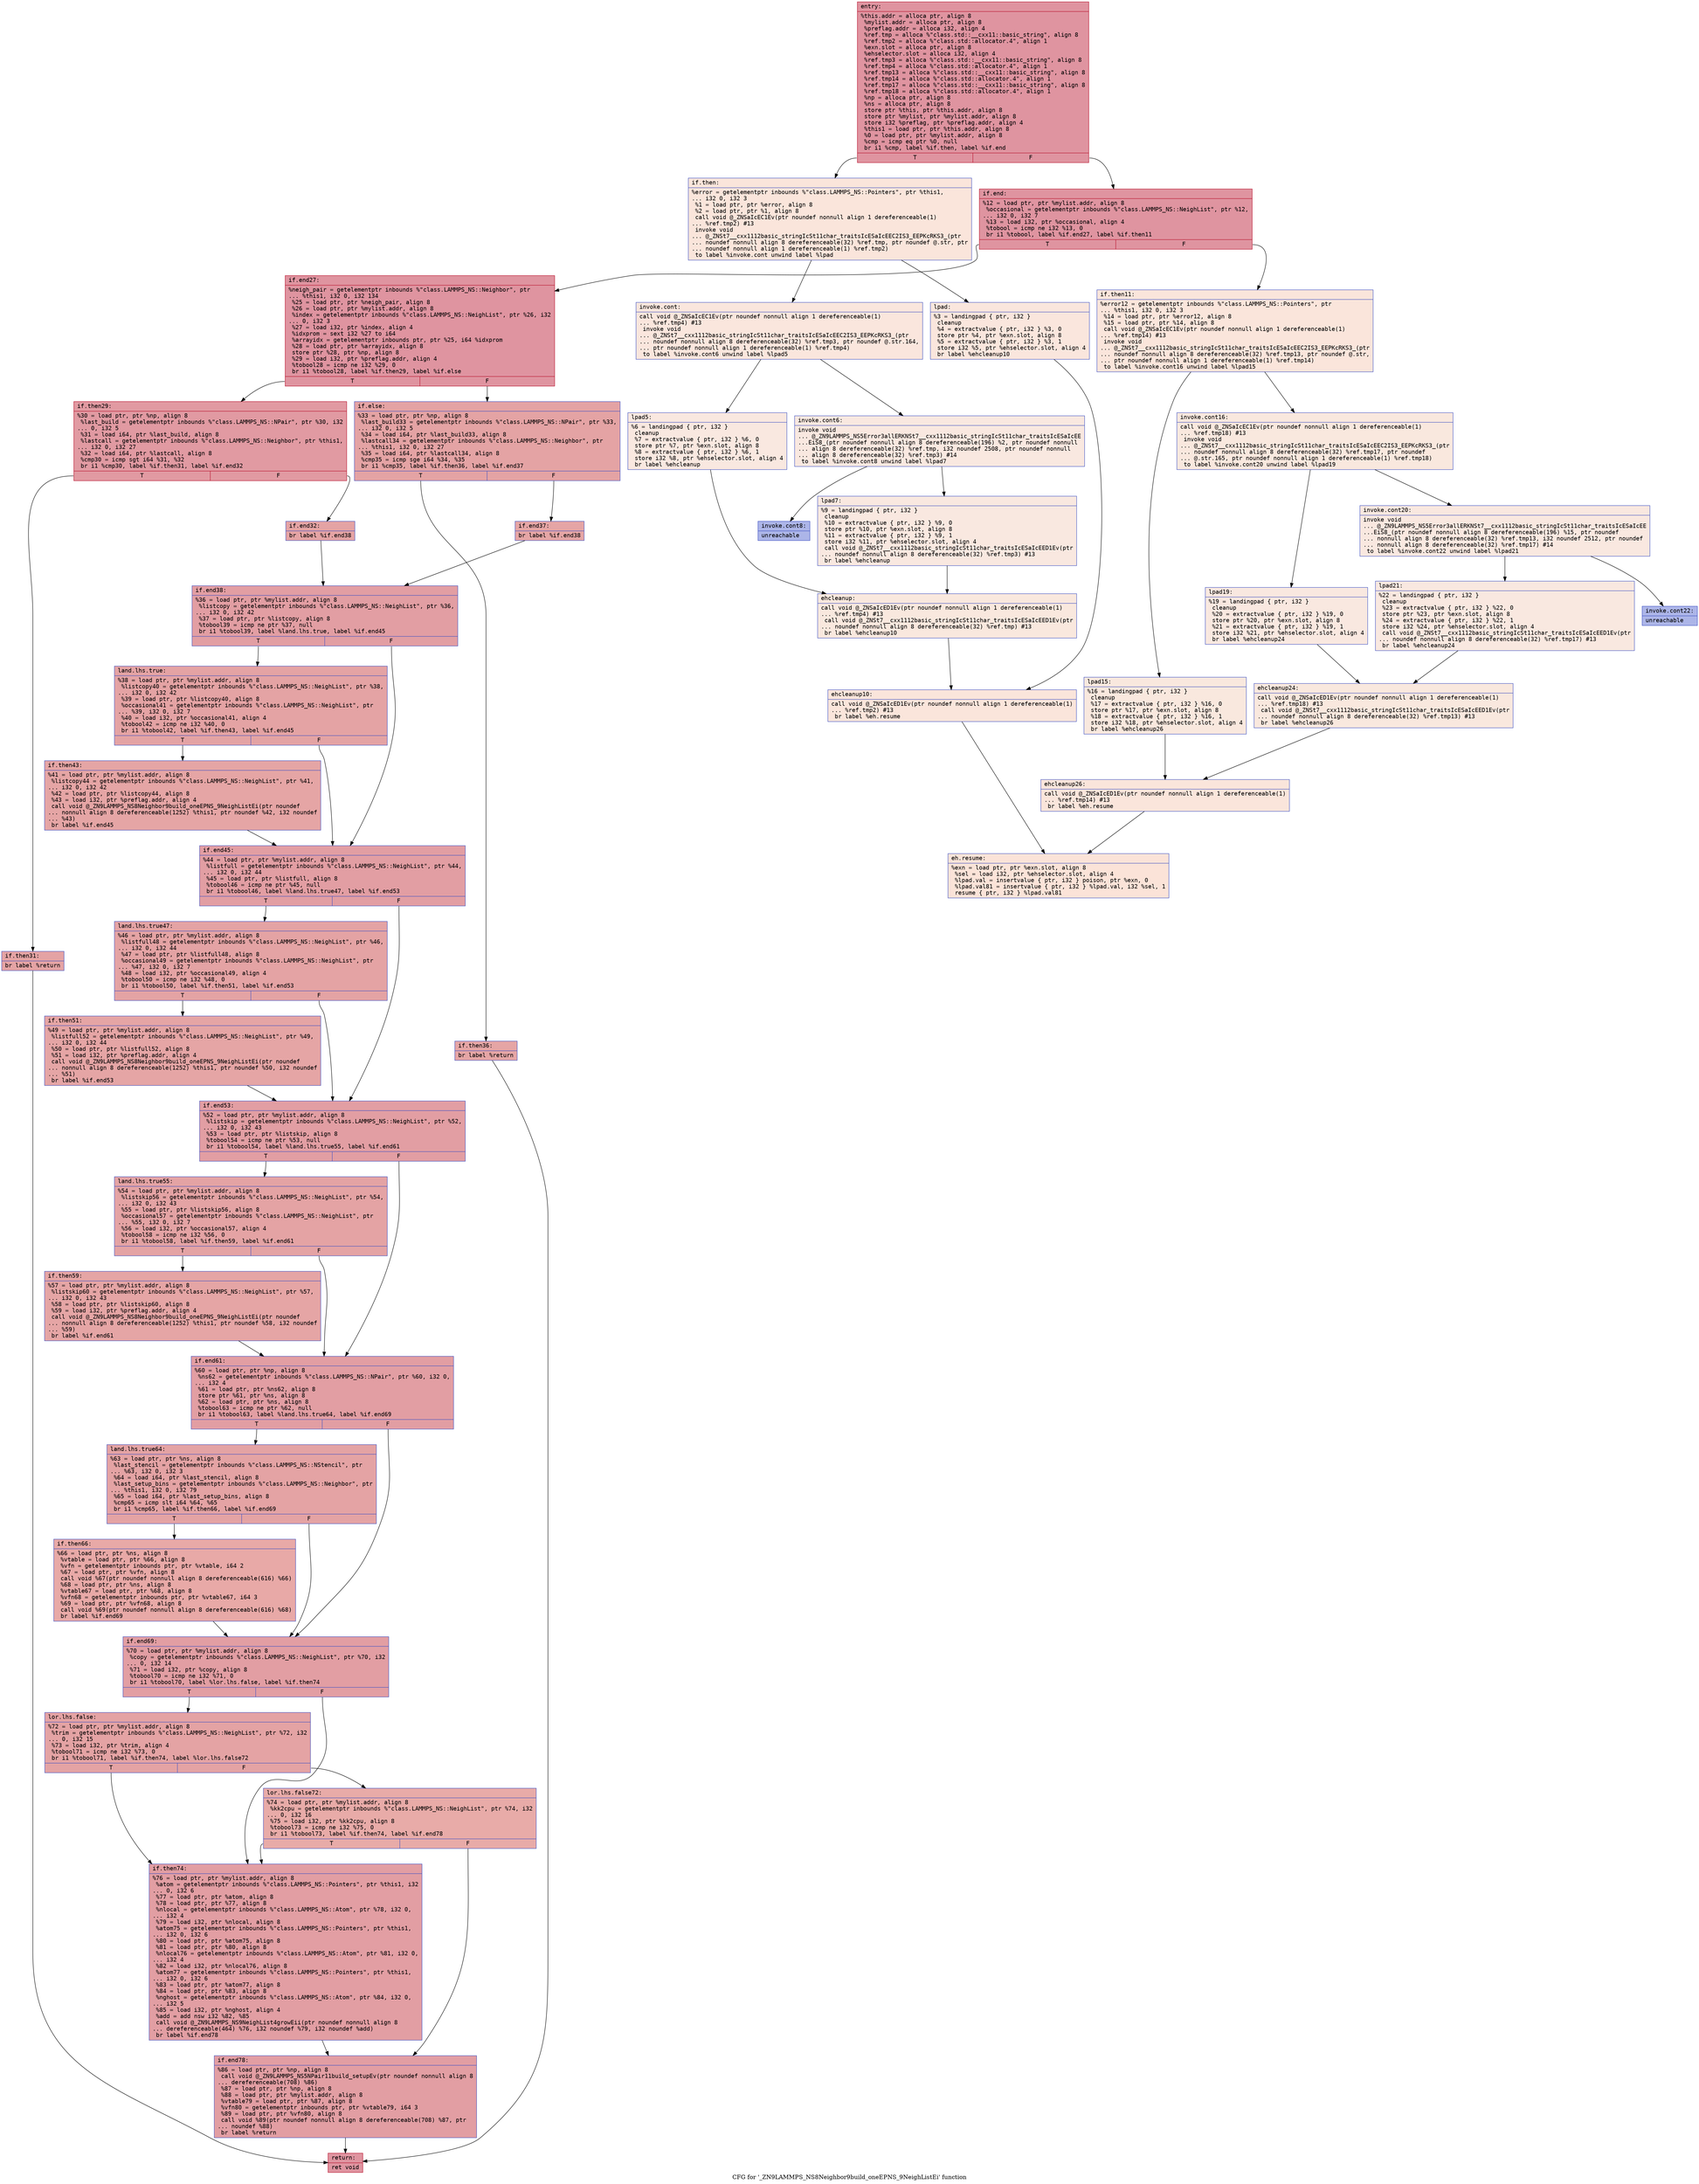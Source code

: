 digraph "CFG for '_ZN9LAMMPS_NS8Neighbor9build_oneEPNS_9NeighListEi' function" {
	label="CFG for '_ZN9LAMMPS_NS8Neighbor9build_oneEPNS_9NeighListEi' function";

	Node0x5563be05ecc0 [shape=record,color="#b70d28ff", style=filled, fillcolor="#b70d2870" fontname="Courier",label="{entry:\l|  %this.addr = alloca ptr, align 8\l  %mylist.addr = alloca ptr, align 8\l  %preflag.addr = alloca i32, align 4\l  %ref.tmp = alloca %\"class.std::__cxx11::basic_string\", align 8\l  %ref.tmp2 = alloca %\"class.std::allocator.4\", align 1\l  %exn.slot = alloca ptr, align 8\l  %ehselector.slot = alloca i32, align 4\l  %ref.tmp3 = alloca %\"class.std::__cxx11::basic_string\", align 8\l  %ref.tmp4 = alloca %\"class.std::allocator.4\", align 1\l  %ref.tmp13 = alloca %\"class.std::__cxx11::basic_string\", align 8\l  %ref.tmp14 = alloca %\"class.std::allocator.4\", align 1\l  %ref.tmp17 = alloca %\"class.std::__cxx11::basic_string\", align 8\l  %ref.tmp18 = alloca %\"class.std::allocator.4\", align 1\l  %np = alloca ptr, align 8\l  %ns = alloca ptr, align 8\l  store ptr %this, ptr %this.addr, align 8\l  store ptr %mylist, ptr %mylist.addr, align 8\l  store i32 %preflag, ptr %preflag.addr, align 4\l  %this1 = load ptr, ptr %this.addr, align 8\l  %0 = load ptr, ptr %mylist.addr, align 8\l  %cmp = icmp eq ptr %0, null\l  br i1 %cmp, label %if.then, label %if.end\l|{<s0>T|<s1>F}}"];
	Node0x5563be05ecc0:s0 -> Node0x5563be05fc50[tooltip="entry -> if.then\nProbability 0.00%" ];
	Node0x5563be05ecc0:s1 -> Node0x5563be05fcc0[tooltip="entry -> if.end\nProbability 100.00%" ];
	Node0x5563be05fc50 [shape=record,color="#3d50c3ff", style=filled, fillcolor="#f4c5ad70" fontname="Courier",label="{if.then:\l|  %error = getelementptr inbounds %\"class.LAMMPS_NS::Pointers\", ptr %this1,\l... i32 0, i32 3\l  %1 = load ptr, ptr %error, align 8\l  %2 = load ptr, ptr %1, align 8\l  call void @_ZNSaIcEC1Ev(ptr noundef nonnull align 1 dereferenceable(1)\l... %ref.tmp2) #13\l  invoke void\l... @_ZNSt7__cxx1112basic_stringIcSt11char_traitsIcESaIcEEC2IS3_EEPKcRKS3_(ptr\l... noundef nonnull align 8 dereferenceable(32) %ref.tmp, ptr noundef @.str, ptr\l... noundef nonnull align 1 dereferenceable(1) %ref.tmp2)\l          to label %invoke.cont unwind label %lpad\l}"];
	Node0x5563be05fc50 -> Node0x5563be060140[tooltip="if.then -> invoke.cont\nProbability 50.00%" ];
	Node0x5563be05fc50 -> Node0x5563be05f300[tooltip="if.then -> lpad\nProbability 50.00%" ];
	Node0x5563be060140 [shape=record,color="#3d50c3ff", style=filled, fillcolor="#f3c7b170" fontname="Courier",label="{invoke.cont:\l|  call void @_ZNSaIcEC1Ev(ptr noundef nonnull align 1 dereferenceable(1)\l... %ref.tmp4) #13\l  invoke void\l... @_ZNSt7__cxx1112basic_stringIcSt11char_traitsIcESaIcEEC2IS3_EEPKcRKS3_(ptr\l... noundef nonnull align 8 dereferenceable(32) %ref.tmp3, ptr noundef @.str.164,\l... ptr noundef nonnull align 1 dereferenceable(1) %ref.tmp4)\l          to label %invoke.cont6 unwind label %lpad5\l}"];
	Node0x5563be060140 -> Node0x5563be0606a0[tooltip="invoke.cont -> invoke.cont6\nProbability 50.00%" ];
	Node0x5563be060140 -> Node0x5563be0606f0[tooltip="invoke.cont -> lpad5\nProbability 50.00%" ];
	Node0x5563be0606a0 [shape=record,color="#3d50c3ff", style=filled, fillcolor="#f1ccb870" fontname="Courier",label="{invoke.cont6:\l|  invoke void\l... @_ZN9LAMMPS_NS5Error3allERKNSt7__cxx1112basic_stringIcSt11char_traitsIcESaIcEE\l...EiS8_(ptr noundef nonnull align 8 dereferenceable(196) %2, ptr noundef nonnull\l... align 8 dereferenceable(32) %ref.tmp, i32 noundef 2508, ptr noundef nonnull\l... align 8 dereferenceable(32) %ref.tmp3) #14\l          to label %invoke.cont8 unwind label %lpad7\l}"];
	Node0x5563be0606a0 -> Node0x5563be05f410[tooltip="invoke.cont6 -> invoke.cont8\nProbability 0.00%" ];
	Node0x5563be0606a0 -> Node0x5563be060910[tooltip="invoke.cont6 -> lpad7\nProbability 100.00%" ];
	Node0x5563be05f410 [shape=record,color="#3d50c3ff", style=filled, fillcolor="#4358cb70" fontname="Courier",label="{invoke.cont8:\l|  unreachable\l}"];
	Node0x5563be05f300 [shape=record,color="#3d50c3ff", style=filled, fillcolor="#f3c7b170" fontname="Courier",label="{lpad:\l|  %3 = landingpad \{ ptr, i32 \}\l          cleanup\l  %4 = extractvalue \{ ptr, i32 \} %3, 0\l  store ptr %4, ptr %exn.slot, align 8\l  %5 = extractvalue \{ ptr, i32 \} %3, 1\l  store i32 %5, ptr %ehselector.slot, align 4\l  br label %ehcleanup10\l}"];
	Node0x5563be05f300 -> Node0x5563be060e10[tooltip="lpad -> ehcleanup10\nProbability 100.00%" ];
	Node0x5563be0606f0 [shape=record,color="#3d50c3ff", style=filled, fillcolor="#f1ccb870" fontname="Courier",label="{lpad5:\l|  %6 = landingpad \{ ptr, i32 \}\l          cleanup\l  %7 = extractvalue \{ ptr, i32 \} %6, 0\l  store ptr %7, ptr %exn.slot, align 8\l  %8 = extractvalue \{ ptr, i32 \} %6, 1\l  store i32 %8, ptr %ehselector.slot, align 4\l  br label %ehcleanup\l}"];
	Node0x5563be0606f0 -> Node0x5563be061160[tooltip="lpad5 -> ehcleanup\nProbability 100.00%" ];
	Node0x5563be060910 [shape=record,color="#3d50c3ff", style=filled, fillcolor="#f1ccb870" fontname="Courier",label="{lpad7:\l|  %9 = landingpad \{ ptr, i32 \}\l          cleanup\l  %10 = extractvalue \{ ptr, i32 \} %9, 0\l  store ptr %10, ptr %exn.slot, align 8\l  %11 = extractvalue \{ ptr, i32 \} %9, 1\l  store i32 %11, ptr %ehselector.slot, align 4\l  call void @_ZNSt7__cxx1112basic_stringIcSt11char_traitsIcESaIcEED1Ev(ptr\l... noundef nonnull align 8 dereferenceable(32) %ref.tmp3) #13\l  br label %ehcleanup\l}"];
	Node0x5563be060910 -> Node0x5563be061160[tooltip="lpad7 -> ehcleanup\nProbability 100.00%" ];
	Node0x5563be061160 [shape=record,color="#3d50c3ff", style=filled, fillcolor="#f2cab570" fontname="Courier",label="{ehcleanup:\l|  call void @_ZNSaIcED1Ev(ptr noundef nonnull align 1 dereferenceable(1)\l... %ref.tmp4) #13\l  call void @_ZNSt7__cxx1112basic_stringIcSt11char_traitsIcESaIcEED1Ev(ptr\l... noundef nonnull align 8 dereferenceable(32) %ref.tmp) #13\l  br label %ehcleanup10\l}"];
	Node0x5563be061160 -> Node0x5563be060e10[tooltip="ehcleanup -> ehcleanup10\nProbability 100.00%" ];
	Node0x5563be060e10 [shape=record,color="#3d50c3ff", style=filled, fillcolor="#f4c5ad70" fontname="Courier",label="{ehcleanup10:\l|  call void @_ZNSaIcED1Ev(ptr noundef nonnull align 1 dereferenceable(1)\l... %ref.tmp2) #13\l  br label %eh.resume\l}"];
	Node0x5563be060e10 -> Node0x5563be061a10[tooltip="ehcleanup10 -> eh.resume\nProbability 100.00%" ];
	Node0x5563be05fcc0 [shape=record,color="#b70d28ff", style=filled, fillcolor="#b70d2870" fontname="Courier",label="{if.end:\l|  %12 = load ptr, ptr %mylist.addr, align 8\l  %occasional = getelementptr inbounds %\"class.LAMMPS_NS::NeighList\", ptr %12,\l... i32 0, i32 7\l  %13 = load i32, ptr %occasional, align 4\l  %tobool = icmp ne i32 %13, 0\l  br i1 %tobool, label %if.end27, label %if.then11\l|{<s0>T|<s1>F}}"];
	Node0x5563be05fcc0:s0 -> Node0x5563be061d50[tooltip="if.end -> if.end27\nProbability 100.00%" ];
	Node0x5563be05fcc0:s1 -> Node0x5563be061dd0[tooltip="if.end -> if.then11\nProbability 0.00%" ];
	Node0x5563be061dd0 [shape=record,color="#3d50c3ff", style=filled, fillcolor="#f4c5ad70" fontname="Courier",label="{if.then11:\l|  %error12 = getelementptr inbounds %\"class.LAMMPS_NS::Pointers\", ptr\l... %this1, i32 0, i32 3\l  %14 = load ptr, ptr %error12, align 8\l  %15 = load ptr, ptr %14, align 8\l  call void @_ZNSaIcEC1Ev(ptr noundef nonnull align 1 dereferenceable(1)\l... %ref.tmp14) #13\l  invoke void\l... @_ZNSt7__cxx1112basic_stringIcSt11char_traitsIcESaIcEEC2IS3_EEPKcRKS3_(ptr\l... noundef nonnull align 8 dereferenceable(32) %ref.tmp13, ptr noundef @.str,\l... ptr noundef nonnull align 1 dereferenceable(1) %ref.tmp14)\l          to label %invoke.cont16 unwind label %lpad15\l}"];
	Node0x5563be061dd0 -> Node0x5563be062260[tooltip="if.then11 -> invoke.cont16\nProbability 50.00%" ];
	Node0x5563be061dd0 -> Node0x5563be0622e0[tooltip="if.then11 -> lpad15\nProbability 50.00%" ];
	Node0x5563be062260 [shape=record,color="#3d50c3ff", style=filled, fillcolor="#f2cab570" fontname="Courier",label="{invoke.cont16:\l|  call void @_ZNSaIcEC1Ev(ptr noundef nonnull align 1 dereferenceable(1)\l... %ref.tmp18) #13\l  invoke void\l... @_ZNSt7__cxx1112basic_stringIcSt11char_traitsIcESaIcEEC2IS3_EEPKcRKS3_(ptr\l... noundef nonnull align 8 dereferenceable(32) %ref.tmp17, ptr noundef\l... @.str.165, ptr noundef nonnull align 1 dereferenceable(1) %ref.tmp18)\l          to label %invoke.cont20 unwind label %lpad19\l}"];
	Node0x5563be062260 -> Node0x5563be062600[tooltip="invoke.cont16 -> invoke.cont20\nProbability 50.00%" ];
	Node0x5563be062260 -> Node0x5563be062650[tooltip="invoke.cont16 -> lpad19\nProbability 50.00%" ];
	Node0x5563be062600 [shape=record,color="#3d50c3ff", style=filled, fillcolor="#f1ccb870" fontname="Courier",label="{invoke.cont20:\l|  invoke void\l... @_ZN9LAMMPS_NS5Error3allERKNSt7__cxx1112basic_stringIcSt11char_traitsIcESaIcEE\l...EiS8_(ptr noundef nonnull align 8 dereferenceable(196) %15, ptr noundef\l... nonnull align 8 dereferenceable(32) %ref.tmp13, i32 noundef 2512, ptr noundef\l... nonnull align 8 dereferenceable(32) %ref.tmp17) #14\l          to label %invoke.cont22 unwind label %lpad21\l}"];
	Node0x5563be062600 -> Node0x5563be0625b0[tooltip="invoke.cont20 -> invoke.cont22\nProbability 0.00%" ];
	Node0x5563be062600 -> Node0x5563be062970[tooltip="invoke.cont20 -> lpad21\nProbability 100.00%" ];
	Node0x5563be0625b0 [shape=record,color="#3d50c3ff", style=filled, fillcolor="#4358cb70" fontname="Courier",label="{invoke.cont22:\l|  unreachable\l}"];
	Node0x5563be0622e0 [shape=record,color="#3d50c3ff", style=filled, fillcolor="#f2cab570" fontname="Courier",label="{lpad15:\l|  %16 = landingpad \{ ptr, i32 \}\l          cleanup\l  %17 = extractvalue \{ ptr, i32 \} %16, 0\l  store ptr %17, ptr %exn.slot, align 8\l  %18 = extractvalue \{ ptr, i32 \} %16, 1\l  store i32 %18, ptr %ehselector.slot, align 4\l  br label %ehcleanup26\l}"];
	Node0x5563be0622e0 -> Node0x5563be062f30[tooltip="lpad15 -> ehcleanup26\nProbability 100.00%" ];
	Node0x5563be062650 [shape=record,color="#3d50c3ff", style=filled, fillcolor="#f1ccb870" fontname="Courier",label="{lpad19:\l|  %19 = landingpad \{ ptr, i32 \}\l          cleanup\l  %20 = extractvalue \{ ptr, i32 \} %19, 0\l  store ptr %20, ptr %exn.slot, align 8\l  %21 = extractvalue \{ ptr, i32 \} %19, 1\l  store i32 %21, ptr %ehselector.slot, align 4\l  br label %ehcleanup24\l}"];
	Node0x5563be062650 -> Node0x5563be063280[tooltip="lpad19 -> ehcleanup24\nProbability 100.00%" ];
	Node0x5563be062970 [shape=record,color="#3d50c3ff", style=filled, fillcolor="#f1ccb870" fontname="Courier",label="{lpad21:\l|  %22 = landingpad \{ ptr, i32 \}\l          cleanup\l  %23 = extractvalue \{ ptr, i32 \} %22, 0\l  store ptr %23, ptr %exn.slot, align 8\l  %24 = extractvalue \{ ptr, i32 \} %22, 1\l  store i32 %24, ptr %ehselector.slot, align 4\l  call void @_ZNSt7__cxx1112basic_stringIcSt11char_traitsIcESaIcEED1Ev(ptr\l... noundef nonnull align 8 dereferenceable(32) %ref.tmp17) #13\l  br label %ehcleanup24\l}"];
	Node0x5563be062970 -> Node0x5563be063280[tooltip="lpad21 -> ehcleanup24\nProbability 100.00%" ];
	Node0x5563be063280 [shape=record,color="#3d50c3ff", style=filled, fillcolor="#f2cab570" fontname="Courier",label="{ehcleanup24:\l|  call void @_ZNSaIcED1Ev(ptr noundef nonnull align 1 dereferenceable(1)\l... %ref.tmp18) #13\l  call void @_ZNSt7__cxx1112basic_stringIcSt11char_traitsIcESaIcEED1Ev(ptr\l... noundef nonnull align 8 dereferenceable(32) %ref.tmp13) #13\l  br label %ehcleanup26\l}"];
	Node0x5563be063280 -> Node0x5563be062f30[tooltip="ehcleanup24 -> ehcleanup26\nProbability 100.00%" ];
	Node0x5563be062f30 [shape=record,color="#3d50c3ff", style=filled, fillcolor="#f4c5ad70" fontname="Courier",label="{ehcleanup26:\l|  call void @_ZNSaIcED1Ev(ptr noundef nonnull align 1 dereferenceable(1)\l... %ref.tmp14) #13\l  br label %eh.resume\l}"];
	Node0x5563be062f30 -> Node0x5563be061a10[tooltip="ehcleanup26 -> eh.resume\nProbability 100.00%" ];
	Node0x5563be061d50 [shape=record,color="#b70d28ff", style=filled, fillcolor="#b70d2870" fontname="Courier",label="{if.end27:\l|  %neigh_pair = getelementptr inbounds %\"class.LAMMPS_NS::Neighbor\", ptr\l... %this1, i32 0, i32 134\l  %25 = load ptr, ptr %neigh_pair, align 8\l  %26 = load ptr, ptr %mylist.addr, align 8\l  %index = getelementptr inbounds %\"class.LAMMPS_NS::NeighList\", ptr %26, i32\l... 0, i32 3\l  %27 = load i32, ptr %index, align 4\l  %idxprom = sext i32 %27 to i64\l  %arrayidx = getelementptr inbounds ptr, ptr %25, i64 %idxprom\l  %28 = load ptr, ptr %arrayidx, align 8\l  store ptr %28, ptr %np, align 8\l  %29 = load i32, ptr %preflag.addr, align 4\l  %tobool28 = icmp ne i32 %29, 0\l  br i1 %tobool28, label %if.then29, label %if.else\l|{<s0>T|<s1>F}}"];
	Node0x5563be061d50:s0 -> Node0x5563be064580[tooltip="if.end27 -> if.then29\nProbability 62.50%" ];
	Node0x5563be061d50:s1 -> Node0x5563be064600[tooltip="if.end27 -> if.else\nProbability 37.50%" ];
	Node0x5563be064580 [shape=record,color="#b70d28ff", style=filled, fillcolor="#bb1b2c70" fontname="Courier",label="{if.then29:\l|  %30 = load ptr, ptr %np, align 8\l  %last_build = getelementptr inbounds %\"class.LAMMPS_NS::NPair\", ptr %30, i32\l... 0, i32 5\l  %31 = load i64, ptr %last_build, align 8\l  %lastcall = getelementptr inbounds %\"class.LAMMPS_NS::Neighbor\", ptr %this1,\l... i32 0, i32 27\l  %32 = load i64, ptr %lastcall, align 8\l  %cmp30 = icmp sgt i64 %31, %32\l  br i1 %cmp30, label %if.then31, label %if.end32\l|{<s0>T|<s1>F}}"];
	Node0x5563be064580:s0 -> Node0x5563be064b10[tooltip="if.then29 -> if.then31\nProbability 50.00%" ];
	Node0x5563be064580:s1 -> Node0x5563be064b90[tooltip="if.then29 -> if.end32\nProbability 50.00%" ];
	Node0x5563be064b10 [shape=record,color="#3d50c3ff", style=filled, fillcolor="#c32e3170" fontname="Courier",label="{if.then31:\l|  br label %return\l}"];
	Node0x5563be064b10 -> Node0x5563be064cc0[tooltip="if.then31 -> return\nProbability 100.00%" ];
	Node0x5563be064b90 [shape=record,color="#3d50c3ff", style=filled, fillcolor="#c32e3170" fontname="Courier",label="{if.end32:\l|  br label %if.end38\l}"];
	Node0x5563be064b90 -> Node0x5563be064da0[tooltip="if.end32 -> if.end38\nProbability 100.00%" ];
	Node0x5563be064600 [shape=record,color="#3d50c3ff", style=filled, fillcolor="#c32e3170" fontname="Courier",label="{if.else:\l|  %33 = load ptr, ptr %np, align 8\l  %last_build33 = getelementptr inbounds %\"class.LAMMPS_NS::NPair\", ptr %33,\l... i32 0, i32 5\l  %34 = load i64, ptr %last_build33, align 8\l  %lastcall34 = getelementptr inbounds %\"class.LAMMPS_NS::Neighbor\", ptr\l... %this1, i32 0, i32 27\l  %35 = load i64, ptr %lastcall34, align 8\l  %cmp35 = icmp sge i64 %34, %35\l  br i1 %cmp35, label %if.then36, label %if.end37\l|{<s0>T|<s1>F}}"];
	Node0x5563be064600:s0 -> Node0x5563be0652a0[tooltip="if.else -> if.then36\nProbability 50.00%" ];
	Node0x5563be064600:s1 -> Node0x5563be065320[tooltip="if.else -> if.end37\nProbability 50.00%" ];
	Node0x5563be0652a0 [shape=record,color="#3d50c3ff", style=filled, fillcolor="#c5333470" fontname="Courier",label="{if.then36:\l|  br label %return\l}"];
	Node0x5563be0652a0 -> Node0x5563be064cc0[tooltip="if.then36 -> return\nProbability 100.00%" ];
	Node0x5563be065320 [shape=record,color="#3d50c3ff", style=filled, fillcolor="#c5333470" fontname="Courier",label="{if.end37:\l|  br label %if.end38\l}"];
	Node0x5563be065320 -> Node0x5563be064da0[tooltip="if.end37 -> if.end38\nProbability 100.00%" ];
	Node0x5563be064da0 [shape=record,color="#3d50c3ff", style=filled, fillcolor="#be242e70" fontname="Courier",label="{if.end38:\l|  %36 = load ptr, ptr %mylist.addr, align 8\l  %listcopy = getelementptr inbounds %\"class.LAMMPS_NS::NeighList\", ptr %36,\l... i32 0, i32 42\l  %37 = load ptr, ptr %listcopy, align 8\l  %tobool39 = icmp ne ptr %37, null\l  br i1 %tobool39, label %land.lhs.true, label %if.end45\l|{<s0>T|<s1>F}}"];
	Node0x5563be064da0:s0 -> Node0x5563be0657e0[tooltip="if.end38 -> land.lhs.true\nProbability 62.50%" ];
	Node0x5563be064da0:s1 -> Node0x5563be065860[tooltip="if.end38 -> if.end45\nProbability 37.50%" ];
	Node0x5563be0657e0 [shape=record,color="#3d50c3ff", style=filled, fillcolor="#c32e3170" fontname="Courier",label="{land.lhs.true:\l|  %38 = load ptr, ptr %mylist.addr, align 8\l  %listcopy40 = getelementptr inbounds %\"class.LAMMPS_NS::NeighList\", ptr %38,\l... i32 0, i32 42\l  %39 = load ptr, ptr %listcopy40, align 8\l  %occasional41 = getelementptr inbounds %\"class.LAMMPS_NS::NeighList\", ptr\l... %39, i32 0, i32 7\l  %40 = load i32, ptr %occasional41, align 4\l  %tobool42 = icmp ne i32 %40, 0\l  br i1 %tobool42, label %if.then43, label %if.end45\l|{<s0>T|<s1>F}}"];
	Node0x5563be0657e0:s0 -> Node0x5563be065db0[tooltip="land.lhs.true -> if.then43\nProbability 62.50%" ];
	Node0x5563be0657e0:s1 -> Node0x5563be065860[tooltip="land.lhs.true -> if.end45\nProbability 37.50%" ];
	Node0x5563be065db0 [shape=record,color="#3d50c3ff", style=filled, fillcolor="#c5333470" fontname="Courier",label="{if.then43:\l|  %41 = load ptr, ptr %mylist.addr, align 8\l  %listcopy44 = getelementptr inbounds %\"class.LAMMPS_NS::NeighList\", ptr %41,\l... i32 0, i32 42\l  %42 = load ptr, ptr %listcopy44, align 8\l  %43 = load i32, ptr %preflag.addr, align 4\l  call void @_ZN9LAMMPS_NS8Neighbor9build_oneEPNS_9NeighListEi(ptr noundef\l... nonnull align 8 dereferenceable(1252) %this1, ptr noundef %42, i32 noundef\l... %43)\l  br label %if.end45\l}"];
	Node0x5563be065db0 -> Node0x5563be065860[tooltip="if.then43 -> if.end45\nProbability 100.00%" ];
	Node0x5563be065860 [shape=record,color="#3d50c3ff", style=filled, fillcolor="#be242e70" fontname="Courier",label="{if.end45:\l|  %44 = load ptr, ptr %mylist.addr, align 8\l  %listfull = getelementptr inbounds %\"class.LAMMPS_NS::NeighList\", ptr %44,\l... i32 0, i32 44\l  %45 = load ptr, ptr %listfull, align 8\l  %tobool46 = icmp ne ptr %45, null\l  br i1 %tobool46, label %land.lhs.true47, label %if.end53\l|{<s0>T|<s1>F}}"];
	Node0x5563be065860:s0 -> Node0x5563be066500[tooltip="if.end45 -> land.lhs.true47\nProbability 62.50%" ];
	Node0x5563be065860:s1 -> Node0x5563be066580[tooltip="if.end45 -> if.end53\nProbability 37.50%" ];
	Node0x5563be066500 [shape=record,color="#3d50c3ff", style=filled, fillcolor="#c32e3170" fontname="Courier",label="{land.lhs.true47:\l|  %46 = load ptr, ptr %mylist.addr, align 8\l  %listfull48 = getelementptr inbounds %\"class.LAMMPS_NS::NeighList\", ptr %46,\l... i32 0, i32 44\l  %47 = load ptr, ptr %listfull48, align 8\l  %occasional49 = getelementptr inbounds %\"class.LAMMPS_NS::NeighList\", ptr\l... %47, i32 0, i32 7\l  %48 = load i32, ptr %occasional49, align 4\l  %tobool50 = icmp ne i32 %48, 0\l  br i1 %tobool50, label %if.then51, label %if.end53\l|{<s0>T|<s1>F}}"];
	Node0x5563be066500:s0 -> Node0x5563be0672e0[tooltip="land.lhs.true47 -> if.then51\nProbability 62.50%" ];
	Node0x5563be066500:s1 -> Node0x5563be066580[tooltip="land.lhs.true47 -> if.end53\nProbability 37.50%" ];
	Node0x5563be0672e0 [shape=record,color="#3d50c3ff", style=filled, fillcolor="#c5333470" fontname="Courier",label="{if.then51:\l|  %49 = load ptr, ptr %mylist.addr, align 8\l  %listfull52 = getelementptr inbounds %\"class.LAMMPS_NS::NeighList\", ptr %49,\l... i32 0, i32 44\l  %50 = load ptr, ptr %listfull52, align 8\l  %51 = load i32, ptr %preflag.addr, align 4\l  call void @_ZN9LAMMPS_NS8Neighbor9build_oneEPNS_9NeighListEi(ptr noundef\l... nonnull align 8 dereferenceable(1252) %this1, ptr noundef %50, i32 noundef\l... %51)\l  br label %if.end53\l}"];
	Node0x5563be0672e0 -> Node0x5563be066580[tooltip="if.then51 -> if.end53\nProbability 100.00%" ];
	Node0x5563be066580 [shape=record,color="#3d50c3ff", style=filled, fillcolor="#be242e70" fontname="Courier",label="{if.end53:\l|  %52 = load ptr, ptr %mylist.addr, align 8\l  %listskip = getelementptr inbounds %\"class.LAMMPS_NS::NeighList\", ptr %52,\l... i32 0, i32 43\l  %53 = load ptr, ptr %listskip, align 8\l  %tobool54 = icmp ne ptr %53, null\l  br i1 %tobool54, label %land.lhs.true55, label %if.end61\l|{<s0>T|<s1>F}}"];
	Node0x5563be066580:s0 -> Node0x5563be0679f0[tooltip="if.end53 -> land.lhs.true55\nProbability 62.50%" ];
	Node0x5563be066580:s1 -> Node0x5563be067a70[tooltip="if.end53 -> if.end61\nProbability 37.50%" ];
	Node0x5563be0679f0 [shape=record,color="#3d50c3ff", style=filled, fillcolor="#c32e3170" fontname="Courier",label="{land.lhs.true55:\l|  %54 = load ptr, ptr %mylist.addr, align 8\l  %listskip56 = getelementptr inbounds %\"class.LAMMPS_NS::NeighList\", ptr %54,\l... i32 0, i32 43\l  %55 = load ptr, ptr %listskip56, align 8\l  %occasional57 = getelementptr inbounds %\"class.LAMMPS_NS::NeighList\", ptr\l... %55, i32 0, i32 7\l  %56 = load i32, ptr %occasional57, align 4\l  %tobool58 = icmp ne i32 %56, 0\l  br i1 %tobool58, label %if.then59, label %if.end61\l|{<s0>T|<s1>F}}"];
	Node0x5563be0679f0:s0 -> Node0x5563be067fc0[tooltip="land.lhs.true55 -> if.then59\nProbability 62.50%" ];
	Node0x5563be0679f0:s1 -> Node0x5563be067a70[tooltip="land.lhs.true55 -> if.end61\nProbability 37.50%" ];
	Node0x5563be067fc0 [shape=record,color="#3d50c3ff", style=filled, fillcolor="#c5333470" fontname="Courier",label="{if.then59:\l|  %57 = load ptr, ptr %mylist.addr, align 8\l  %listskip60 = getelementptr inbounds %\"class.LAMMPS_NS::NeighList\", ptr %57,\l... i32 0, i32 43\l  %58 = load ptr, ptr %listskip60, align 8\l  %59 = load i32, ptr %preflag.addr, align 4\l  call void @_ZN9LAMMPS_NS8Neighbor9build_oneEPNS_9NeighListEi(ptr noundef\l... nonnull align 8 dereferenceable(1252) %this1, ptr noundef %58, i32 noundef\l... %59)\l  br label %if.end61\l}"];
	Node0x5563be067fc0 -> Node0x5563be067a70[tooltip="if.then59 -> if.end61\nProbability 100.00%" ];
	Node0x5563be067a70 [shape=record,color="#3d50c3ff", style=filled, fillcolor="#be242e70" fontname="Courier",label="{if.end61:\l|  %60 = load ptr, ptr %np, align 8\l  %ns62 = getelementptr inbounds %\"class.LAMMPS_NS::NPair\", ptr %60, i32 0,\l... i32 4\l  %61 = load ptr, ptr %ns62, align 8\l  store ptr %61, ptr %ns, align 8\l  %62 = load ptr, ptr %ns, align 8\l  %tobool63 = icmp ne ptr %62, null\l  br i1 %tobool63, label %land.lhs.true64, label %if.end69\l|{<s0>T|<s1>F}}"];
	Node0x5563be067a70:s0 -> Node0x5563be0687c0[tooltip="if.end61 -> land.lhs.true64\nProbability 62.50%" ];
	Node0x5563be067a70:s1 -> Node0x5563be068840[tooltip="if.end61 -> if.end69\nProbability 37.50%" ];
	Node0x5563be0687c0 [shape=record,color="#3d50c3ff", style=filled, fillcolor="#c32e3170" fontname="Courier",label="{land.lhs.true64:\l|  %63 = load ptr, ptr %ns, align 8\l  %last_stencil = getelementptr inbounds %\"class.LAMMPS_NS::NStencil\", ptr\l... %63, i32 0, i32 3\l  %64 = load i64, ptr %last_stencil, align 8\l  %last_setup_bins = getelementptr inbounds %\"class.LAMMPS_NS::Neighbor\", ptr\l... %this1, i32 0, i32 79\l  %65 = load i64, ptr %last_setup_bins, align 8\l  %cmp65 = icmp slt i64 %64, %65\l  br i1 %cmp65, label %if.then66, label %if.end69\l|{<s0>T|<s1>F}}"];
	Node0x5563be0687c0:s0 -> Node0x5563be0641e0[tooltip="land.lhs.true64 -> if.then66\nProbability 50.00%" ];
	Node0x5563be0687c0:s1 -> Node0x5563be068840[tooltip="land.lhs.true64 -> if.end69\nProbability 50.00%" ];
	Node0x5563be0641e0 [shape=record,color="#3d50c3ff", style=filled, fillcolor="#ca3b3770" fontname="Courier",label="{if.then66:\l|  %66 = load ptr, ptr %ns, align 8\l  %vtable = load ptr, ptr %66, align 8\l  %vfn = getelementptr inbounds ptr, ptr %vtable, i64 2\l  %67 = load ptr, ptr %vfn, align 8\l  call void %67(ptr noundef nonnull align 8 dereferenceable(616) %66)\l  %68 = load ptr, ptr %ns, align 8\l  %vtable67 = load ptr, ptr %68, align 8\l  %vfn68 = getelementptr inbounds ptr, ptr %vtable67, i64 3\l  %69 = load ptr, ptr %vfn68, align 8\l  call void %69(ptr noundef nonnull align 8 dereferenceable(616) %68)\l  br label %if.end69\l}"];
	Node0x5563be0641e0 -> Node0x5563be068840[tooltip="if.then66 -> if.end69\nProbability 100.00%" ];
	Node0x5563be068840 [shape=record,color="#3d50c3ff", style=filled, fillcolor="#be242e70" fontname="Courier",label="{if.end69:\l|  %70 = load ptr, ptr %mylist.addr, align 8\l  %copy = getelementptr inbounds %\"class.LAMMPS_NS::NeighList\", ptr %70, i32\l... 0, i32 14\l  %71 = load i32, ptr %copy, align 8\l  %tobool70 = icmp ne i32 %71, 0\l  br i1 %tobool70, label %lor.lhs.false, label %if.then74\l|{<s0>T|<s1>F}}"];
	Node0x5563be068840:s0 -> Node0x5563be069e60[tooltip="if.end69 -> lor.lhs.false\nProbability 62.50%" ];
	Node0x5563be068840:s1 -> Node0x5563be069ee0[tooltip="if.end69 -> if.then74\nProbability 37.50%" ];
	Node0x5563be069e60 [shape=record,color="#3d50c3ff", style=filled, fillcolor="#c32e3170" fontname="Courier",label="{lor.lhs.false:\l|  %72 = load ptr, ptr %mylist.addr, align 8\l  %trim = getelementptr inbounds %\"class.LAMMPS_NS::NeighList\", ptr %72, i32\l... 0, i32 15\l  %73 = load i32, ptr %trim, align 4\l  %tobool71 = icmp ne i32 %73, 0\l  br i1 %tobool71, label %if.then74, label %lor.lhs.false72\l|{<s0>T|<s1>F}}"];
	Node0x5563be069e60:s0 -> Node0x5563be069ee0[tooltip="lor.lhs.false -> if.then74\nProbability 62.50%" ];
	Node0x5563be069e60:s1 -> Node0x5563be06a2b0[tooltip="lor.lhs.false -> lor.lhs.false72\nProbability 37.50%" ];
	Node0x5563be06a2b0 [shape=record,color="#3d50c3ff", style=filled, fillcolor="#cc403a70" fontname="Courier",label="{lor.lhs.false72:\l|  %74 = load ptr, ptr %mylist.addr, align 8\l  %kk2cpu = getelementptr inbounds %\"class.LAMMPS_NS::NeighList\", ptr %74, i32\l... 0, i32 16\l  %75 = load i32, ptr %kk2cpu, align 8\l  %tobool73 = icmp ne i32 %75, 0\l  br i1 %tobool73, label %if.then74, label %if.end78\l|{<s0>T|<s1>F}}"];
	Node0x5563be06a2b0:s0 -> Node0x5563be069ee0[tooltip="lor.lhs.false72 -> if.then74\nProbability 62.50%" ];
	Node0x5563be06a2b0:s1 -> Node0x5563be06a680[tooltip="lor.lhs.false72 -> if.end78\nProbability 37.50%" ];
	Node0x5563be069ee0 [shape=record,color="#3d50c3ff", style=filled, fillcolor="#be242e70" fontname="Courier",label="{if.then74:\l|  %76 = load ptr, ptr %mylist.addr, align 8\l  %atom = getelementptr inbounds %\"class.LAMMPS_NS::Pointers\", ptr %this1, i32\l... 0, i32 6\l  %77 = load ptr, ptr %atom, align 8\l  %78 = load ptr, ptr %77, align 8\l  %nlocal = getelementptr inbounds %\"class.LAMMPS_NS::Atom\", ptr %78, i32 0,\l... i32 4\l  %79 = load i32, ptr %nlocal, align 8\l  %atom75 = getelementptr inbounds %\"class.LAMMPS_NS::Pointers\", ptr %this1,\l... i32 0, i32 6\l  %80 = load ptr, ptr %atom75, align 8\l  %81 = load ptr, ptr %80, align 8\l  %nlocal76 = getelementptr inbounds %\"class.LAMMPS_NS::Atom\", ptr %81, i32 0,\l... i32 4\l  %82 = load i32, ptr %nlocal76, align 8\l  %atom77 = getelementptr inbounds %\"class.LAMMPS_NS::Pointers\", ptr %this1,\l... i32 0, i32 6\l  %83 = load ptr, ptr %atom77, align 8\l  %84 = load ptr, ptr %83, align 8\l  %nghost = getelementptr inbounds %\"class.LAMMPS_NS::Atom\", ptr %84, i32 0,\l... i32 5\l  %85 = load i32, ptr %nghost, align 4\l  %add = add nsw i32 %82, %85\l  call void @_ZN9LAMMPS_NS9NeighList4growEii(ptr noundef nonnull align 8\l... dereferenceable(464) %76, i32 noundef %79, i32 noundef %add)\l  br label %if.end78\l}"];
	Node0x5563be069ee0 -> Node0x5563be06a680[tooltip="if.then74 -> if.end78\nProbability 100.00%" ];
	Node0x5563be06a680 [shape=record,color="#3d50c3ff", style=filled, fillcolor="#be242e70" fontname="Courier",label="{if.end78:\l|  %86 = load ptr, ptr %np, align 8\l  call void @_ZN9LAMMPS_NS5NPair11build_setupEv(ptr noundef nonnull align 8\l... dereferenceable(708) %86)\l  %87 = load ptr, ptr %np, align 8\l  %88 = load ptr, ptr %mylist.addr, align 8\l  %vtable79 = load ptr, ptr %87, align 8\l  %vfn80 = getelementptr inbounds ptr, ptr %vtable79, i64 3\l  %89 = load ptr, ptr %vfn80, align 8\l  call void %89(ptr noundef nonnull align 8 dereferenceable(708) %87, ptr\l... noundef %88)\l  br label %return\l}"];
	Node0x5563be06a680 -> Node0x5563be064cc0[tooltip="if.end78 -> return\nProbability 100.00%" ];
	Node0x5563be064cc0 [shape=record,color="#b70d28ff", style=filled, fillcolor="#b70d2870" fontname="Courier",label="{return:\l|  ret void\l}"];
	Node0x5563be061a10 [shape=record,color="#3d50c3ff", style=filled, fillcolor="#f6bfa670" fontname="Courier",label="{eh.resume:\l|  %exn = load ptr, ptr %exn.slot, align 8\l  %sel = load i32, ptr %ehselector.slot, align 4\l  %lpad.val = insertvalue \{ ptr, i32 \} poison, ptr %exn, 0\l  %lpad.val81 = insertvalue \{ ptr, i32 \} %lpad.val, i32 %sel, 1\l  resume \{ ptr, i32 \} %lpad.val81\l}"];
}
